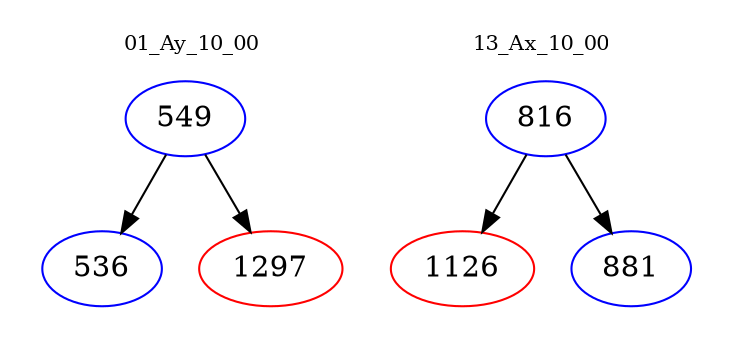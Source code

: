digraph{
subgraph cluster_0 {
color = white
label = "01_Ay_10_00";
fontsize=10;
T0_549 [label="549", color="blue"]
T0_549 -> T0_536 [color="black"]
T0_536 [label="536", color="blue"]
T0_549 -> T0_1297 [color="black"]
T0_1297 [label="1297", color="red"]
}
subgraph cluster_1 {
color = white
label = "13_Ax_10_00";
fontsize=10;
T1_816 [label="816", color="blue"]
T1_816 -> T1_1126 [color="black"]
T1_1126 [label="1126", color="red"]
T1_816 -> T1_881 [color="black"]
T1_881 [label="881", color="blue"]
}
}
